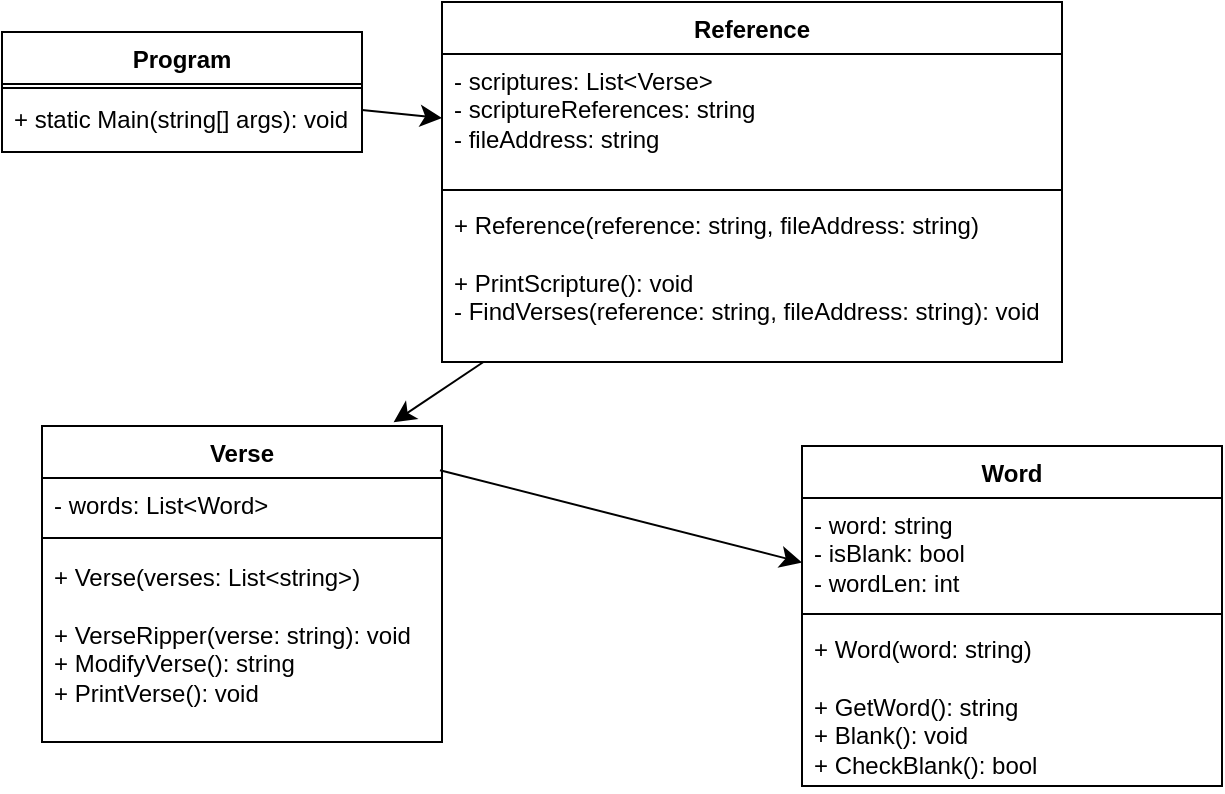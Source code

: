 <mxfile version="24.4.8" type="google">
  <diagram name="Page-1" id="1rZM9yoBSWl1KrSDBcgY">
    <mxGraphModel grid="1" page="1" gridSize="10" guides="1" tooltips="1" connect="1" arrows="1" fold="1" pageScale="1" pageWidth="850" pageHeight="1100" math="0" shadow="0">
      <root>
        <mxCell id="0" />
        <mxCell id="1" parent="0" />
        <mxCell id="N0c8zucgjufw0v8jJYt0-1" value="Word" style="swimlane;fontStyle=1;align=center;verticalAlign=top;childLayout=stackLayout;horizontal=1;startSize=26;horizontalStack=0;resizeParent=1;resizeParentMax=0;resizeLast=0;collapsible=1;marginBottom=0;whiteSpace=wrap;html=1;" vertex="1" parent="1">
          <mxGeometry x="470" y="320" width="210" height="170" as="geometry" />
        </mxCell>
        <mxCell id="N0c8zucgjufw0v8jJYt0-2" value="- word: string&lt;div&gt;- isBlank: bool&lt;/div&gt;&lt;div&gt;- wordLen: int&lt;/div&gt;" style="text;strokeColor=none;fillColor=none;align=left;verticalAlign=top;spacingLeft=4;spacingRight=4;overflow=hidden;rotatable=0;points=[[0,0.5],[1,0.5]];portConstraint=eastwest;whiteSpace=wrap;html=1;" vertex="1" parent="N0c8zucgjufw0v8jJYt0-1">
          <mxGeometry y="26" width="210" height="54" as="geometry" />
        </mxCell>
        <mxCell id="N0c8zucgjufw0v8jJYt0-3" value="" style="line;strokeWidth=1;fillColor=none;align=left;verticalAlign=middle;spacingTop=-1;spacingLeft=3;spacingRight=3;rotatable=0;labelPosition=right;points=[];portConstraint=eastwest;strokeColor=inherit;" vertex="1" parent="N0c8zucgjufw0v8jJYt0-1">
          <mxGeometry y="80" width="210" height="8" as="geometry" />
        </mxCell>
        <mxCell id="N0c8zucgjufw0v8jJYt0-4" value="+ Word(word: string)&lt;div&gt;&lt;br&gt;&lt;div&gt;+ GetWord(): string&lt;/div&gt;&lt;/div&gt;&lt;div&gt;+ Blank(): void&lt;/div&gt;&lt;div&gt;+ CheckBlank(): bool&lt;/div&gt;" style="text;strokeColor=none;fillColor=none;align=left;verticalAlign=top;spacingLeft=4;spacingRight=4;overflow=hidden;rotatable=0;points=[[0,0.5],[1,0.5]];portConstraint=eastwest;whiteSpace=wrap;html=1;" vertex="1" parent="N0c8zucgjufw0v8jJYt0-1">
          <mxGeometry y="88" width="210" height="82" as="geometry" />
        </mxCell>
        <mxCell id="gNu_mhmpW3wNdZdDxG1z-1" value="Program" style="swimlane;fontStyle=1;align=center;verticalAlign=top;childLayout=stackLayout;horizontal=1;startSize=26;horizontalStack=0;resizeParent=1;resizeParentMax=0;resizeLast=0;collapsible=1;marginBottom=0;whiteSpace=wrap;html=1;" vertex="1" parent="1">
          <mxGeometry x="70" y="113" width="180" height="60" as="geometry" />
        </mxCell>
        <mxCell id="gNu_mhmpW3wNdZdDxG1z-3" value="" style="line;strokeWidth=1;fillColor=none;align=left;verticalAlign=middle;spacingTop=-1;spacingLeft=3;spacingRight=3;rotatable=0;labelPosition=right;points=[];portConstraint=eastwest;strokeColor=inherit;" vertex="1" parent="gNu_mhmpW3wNdZdDxG1z-1">
          <mxGeometry y="26" width="180" height="4" as="geometry" />
        </mxCell>
        <mxCell id="gNu_mhmpW3wNdZdDxG1z-4" value="+ static Main(string[] args): void" style="text;strokeColor=none;fillColor=none;align=left;verticalAlign=top;spacingLeft=4;spacingRight=4;overflow=hidden;rotatable=0;points=[[0,0.5],[1,0.5]];portConstraint=eastwest;whiteSpace=wrap;html=1;" vertex="1" parent="gNu_mhmpW3wNdZdDxG1z-1">
          <mxGeometry y="30" width="180" height="30" as="geometry" />
        </mxCell>
        <mxCell id="gNu_mhmpW3wNdZdDxG1z-5" value="Reference" style="swimlane;fontStyle=1;align=center;verticalAlign=top;childLayout=stackLayout;horizontal=1;startSize=26;horizontalStack=0;resizeParent=1;resizeParentMax=0;resizeLast=0;collapsible=1;marginBottom=0;whiteSpace=wrap;html=1;" vertex="1" parent="1">
          <mxGeometry x="290" y="98" width="310" height="180" as="geometry" />
        </mxCell>
        <mxCell id="gNu_mhmpW3wNdZdDxG1z-6" value="- scriptures: List&amp;lt;Verse&amp;gt;&lt;div&gt;- scriptureReferences: string&lt;/div&gt;&lt;div&gt;- fileAddress: string&lt;/div&gt;" style="text;strokeColor=none;fillColor=none;align=left;verticalAlign=top;spacingLeft=4;spacingRight=4;overflow=hidden;rotatable=0;points=[[0,0.5],[1,0.5]];portConstraint=eastwest;whiteSpace=wrap;html=1;" vertex="1" parent="gNu_mhmpW3wNdZdDxG1z-5">
          <mxGeometry y="26" width="310" height="64" as="geometry" />
        </mxCell>
        <mxCell id="gNu_mhmpW3wNdZdDxG1z-7" value="" style="line;strokeWidth=1;fillColor=none;align=left;verticalAlign=middle;spacingTop=-1;spacingLeft=3;spacingRight=3;rotatable=0;labelPosition=right;points=[];portConstraint=eastwest;strokeColor=inherit;" vertex="1" parent="gNu_mhmpW3wNdZdDxG1z-5">
          <mxGeometry y="90" width="310" height="8" as="geometry" />
        </mxCell>
        <mxCell id="gNu_mhmpW3wNdZdDxG1z-8" value="&lt;div&gt;+ Reference(reference: string, fileAddress: string)&lt;/div&gt;&lt;div&gt;&lt;br&gt;&lt;/div&gt;&lt;div&gt;+ PrintScripture(): void&lt;/div&gt;&lt;div&gt;- FindVerses(reference: string, fileAddress: string): void&lt;/div&gt;" style="text;strokeColor=none;fillColor=none;align=left;verticalAlign=top;spacingLeft=4;spacingRight=4;overflow=hidden;rotatable=0;points=[[0,0.5],[1,0.5]];portConstraint=eastwest;whiteSpace=wrap;html=1;" vertex="1" parent="gNu_mhmpW3wNdZdDxG1z-5">
          <mxGeometry y="98" width="310" height="82" as="geometry" />
        </mxCell>
        <mxCell id="gNu_mhmpW3wNdZdDxG1z-9" value="Verse" style="swimlane;fontStyle=1;align=center;verticalAlign=top;childLayout=stackLayout;horizontal=1;startSize=26;horizontalStack=0;resizeParent=1;resizeParentMax=0;resizeLast=0;collapsible=1;marginBottom=0;whiteSpace=wrap;html=1;direction=east;" vertex="1" parent="1">
          <mxGeometry x="90" y="310" width="200" height="158" as="geometry" />
        </mxCell>
        <mxCell id="gNu_mhmpW3wNdZdDxG1z-10" value="- words: List&amp;lt;Word&amp;gt;" style="text;strokeColor=none;fillColor=none;align=left;verticalAlign=top;spacingLeft=4;spacingRight=4;overflow=hidden;rotatable=0;points=[[0,0.5],[1,0.5]];portConstraint=eastwest;whiteSpace=wrap;html=1;" vertex="1" parent="gNu_mhmpW3wNdZdDxG1z-9">
          <mxGeometry y="26" width="200" height="24" as="geometry" />
        </mxCell>
        <mxCell id="gNu_mhmpW3wNdZdDxG1z-11" value="" style="line;strokeWidth=1;fillColor=none;align=left;verticalAlign=middle;spacingTop=-1;spacingLeft=3;spacingRight=3;rotatable=0;labelPosition=right;points=[];portConstraint=eastwest;strokeColor=inherit;" vertex="1" parent="gNu_mhmpW3wNdZdDxG1z-9">
          <mxGeometry y="50" width="200" height="12" as="geometry" />
        </mxCell>
        <mxCell id="gNu_mhmpW3wNdZdDxG1z-12" value="&lt;div&gt;+ Verse(verses: List&amp;lt;string&amp;gt;)&lt;/div&gt;&lt;div&gt;&amp;nbsp;&lt;/div&gt;+ VerseRipper(verse: string): void&lt;div&gt;&lt;div&gt;+ ModifyVerse&lt;span style=&quot;background-color: initial;&quot;&gt;(): string&lt;/span&gt;&lt;/div&gt;&lt;div&gt;&lt;span style=&quot;background-color: initial;&quot;&gt;+ PrintVerse(): void&lt;/span&gt;&lt;/div&gt;&lt;/div&gt;" style="text;strokeColor=none;fillColor=none;align=left;verticalAlign=top;spacingLeft=4;spacingRight=4;overflow=hidden;rotatable=0;points=[[0,0.5],[1,0.5]];portConstraint=eastwest;whiteSpace=wrap;html=1;" vertex="1" parent="gNu_mhmpW3wNdZdDxG1z-9">
          <mxGeometry y="62" width="200" height="96" as="geometry" />
        </mxCell>
        <mxCell id="gNu_mhmpW3wNdZdDxG1z-13" style="edgeStyle=none;curved=1;rounded=0;orthogonalLoop=1;jettySize=auto;html=1;entryX=0;entryY=0.5;entryDx=0;entryDy=0;fontSize=12;startSize=8;endSize=8;" edge="1" parent="1" source="gNu_mhmpW3wNdZdDxG1z-1" target="gNu_mhmpW3wNdZdDxG1z-6">
          <mxGeometry relative="1" as="geometry">
            <mxPoint x="290" y="129" as="sourcePoint" />
          </mxGeometry>
        </mxCell>
        <mxCell id="gNu_mhmpW3wNdZdDxG1z-14" style="edgeStyle=none;curved=1;rounded=0;orthogonalLoop=1;jettySize=auto;html=1;entryX=0.879;entryY=-0.012;entryDx=0;entryDy=0;entryPerimeter=0;fontSize=12;startSize=8;endSize=8;" edge="1" parent="1" source="gNu_mhmpW3wNdZdDxG1z-5" target="gNu_mhmpW3wNdZdDxG1z-9">
          <mxGeometry relative="1" as="geometry">
            <mxPoint x="615.355" y="180" as="sourcePoint" />
            <mxPoint x="440" y="299.194" as="targetPoint" />
          </mxGeometry>
        </mxCell>
        <mxCell id="gNu_mhmpW3wNdZdDxG1z-15" style="edgeStyle=none;curved=1;rounded=0;orthogonalLoop=1;jettySize=auto;html=1;fontSize=12;startSize=8;endSize=8;exitX=0.995;exitY=0.14;exitDx=0;exitDy=0;exitPerimeter=0;" edge="1" parent="1" source="gNu_mhmpW3wNdZdDxG1z-9" target="N0c8zucgjufw0v8jJYt0-1">
          <mxGeometry relative="1" as="geometry">
            <mxPoint x="290" y="480.5" as="sourcePoint" />
            <mxPoint x="345.59" y="480" as="targetPoint" />
          </mxGeometry>
        </mxCell>
      </root>
    </mxGraphModel>
  </diagram>
</mxfile>
